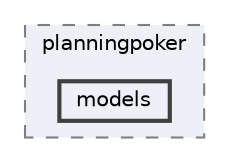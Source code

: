 digraph "src/main/java/com/master1/planningpoker/models"
{
 // LATEX_PDF_SIZE
  bgcolor="transparent";
  edge [fontname=Helvetica,fontsize=10,labelfontname=Helvetica,labelfontsize=10];
  node [fontname=Helvetica,fontsize=10,shape=box,height=0.2,width=0.4];
  compound=true
  subgraph clusterdir_a1e3ae3d568df64c5fd4b494d6ae4765 {
    graph [ bgcolor="#edf0f7", pencolor="grey50", label="planningpoker", fontname=Helvetica,fontsize=10 style="filled,dashed", URL="dir_a1e3ae3d568df64c5fd4b494d6ae4765.html",tooltip=""]
  dir_2d005212190dbab9367509762e7d7178 [label="models", fillcolor="#edf0f7", color="grey25", style="filled,bold", URL="dir_2d005212190dbab9367509762e7d7178.html",tooltip=""];
  }
}

